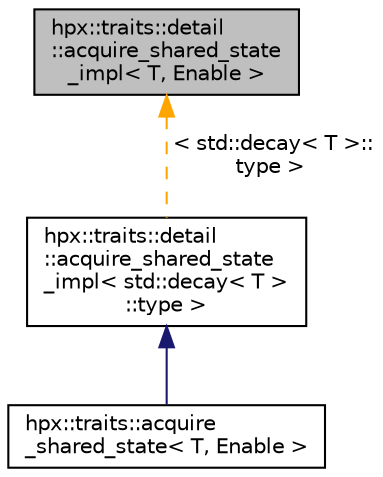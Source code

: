 digraph "hpx::traits::detail::acquire_shared_state_impl&lt; T, Enable &gt;"
{
  edge [fontname="Helvetica",fontsize="10",labelfontname="Helvetica",labelfontsize="10"];
  node [fontname="Helvetica",fontsize="10",shape=record];
  Node0 [label="hpx::traits::detail\l::acquire_shared_state\l_impl\< T, Enable \>",height=0.2,width=0.4,color="black", fillcolor="grey75", style="filled", fontcolor="black"];
  Node0 -> Node1 [dir="back",color="orange",fontsize="10",style="dashed",label=" \< std::decay\< T \>::\ltype \>" ,fontname="Helvetica"];
  Node1 [label="hpx::traits::detail\l::acquire_shared_state\l_impl\< std::decay\< T \>\l::type \>",height=0.2,width=0.4,color="black", fillcolor="white", style="filled",URL="$d2/d48/structhpx_1_1traits_1_1detail_1_1acquire__shared__state__impl.html"];
  Node1 -> Node2 [dir="back",color="midnightblue",fontsize="10",style="solid",fontname="Helvetica"];
  Node2 [label="hpx::traits::acquire\l_shared_state\< T, Enable \>",height=0.2,width=0.4,color="black", fillcolor="white", style="filled",URL="$da/d06/structhpx_1_1traits_1_1acquire__shared__state.html"];
}
